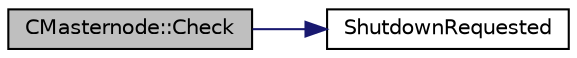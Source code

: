 digraph "CMasternode::Check"
{
  edge [fontname="Helvetica",fontsize="10",labelfontname="Helvetica",labelfontsize="10"];
  node [fontname="Helvetica",fontsize="10",shape=record];
  rankdir="LR";
  Node30 [label="CMasternode::Check",height=0.2,width=0.4,color="black", fillcolor="grey75", style="filled", fontcolor="black"];
  Node30 -> Node31 [color="midnightblue",fontsize="10",style="solid",fontname="Helvetica"];
  Node31 [label="ShutdownRequested",height=0.2,width=0.4,color="black", fillcolor="white", style="filled",URL="$d0/dc9/init_8cpp.html#a6f201ca9fe6b594f1985c12b4482ea5a"];
}
